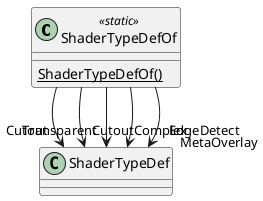 @startuml
class ShaderTypeDefOf <<static>> {
    {static} ShaderTypeDefOf()
}
ShaderTypeDefOf --> "Cutout" ShaderTypeDef
ShaderTypeDefOf --> "CutoutComplex" ShaderTypeDef
ShaderTypeDefOf --> "Transparent" ShaderTypeDef
ShaderTypeDefOf --> "MetaOverlay" ShaderTypeDef
ShaderTypeDefOf --> "EdgeDetect" ShaderTypeDef
@enduml
